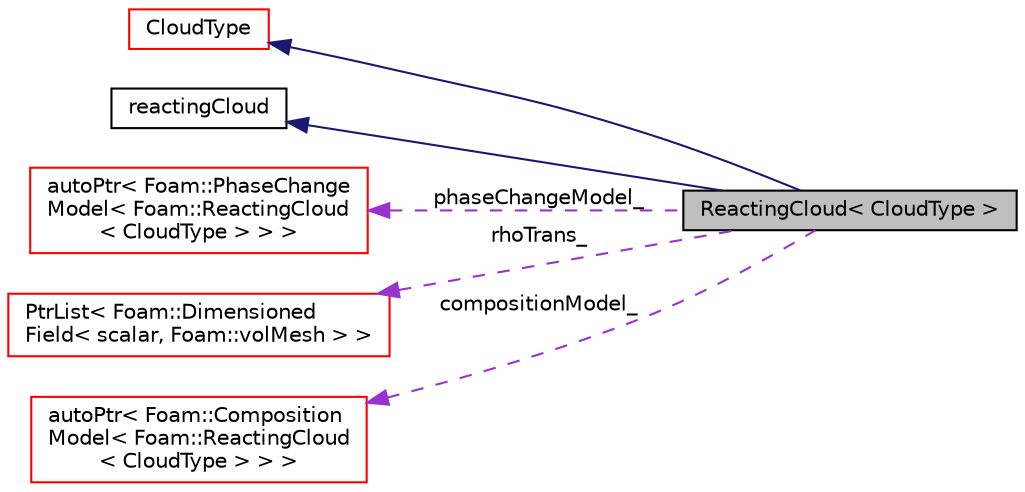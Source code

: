 digraph "ReactingCloud&lt; CloudType &gt;"
{
  bgcolor="transparent";
  edge [fontname="Helvetica",fontsize="10",labelfontname="Helvetica",labelfontsize="10"];
  node [fontname="Helvetica",fontsize="10",shape=record];
  rankdir="LR";
  Node1 [label="ReactingCloud\< CloudType \>",height=0.2,width=0.4,color="black", fillcolor="grey75", style="filled", fontcolor="black"];
  Node2 -> Node1 [dir="back",color="midnightblue",fontsize="10",style="solid",fontname="Helvetica"];
  Node2 [label="CloudType",height=0.2,width=0.4,color="red",URL="$a00591.html",tooltip="Templated base class for dsmc cloud. "];
  Node3 -> Node1 [dir="back",color="midnightblue",fontsize="10",style="solid",fontname="Helvetica"];
  Node3 [label="reactingCloud",height=0.2,width=0.4,color="black",URL="$a02138.html",tooltip="Virtual abstract base class for templated ReactingCloud. "];
  Node4 -> Node1 [dir="back",color="darkorchid3",fontsize="10",style="dashed",label=" phaseChangeModel_" ,fontname="Helvetica"];
  Node4 [label="autoPtr\< Foam::PhaseChange\lModel\< Foam::ReactingCloud\l\< CloudType \> \> \>",height=0.2,width=0.4,color="red",URL="$a00085.html"];
  Node5 -> Node1 [dir="back",color="darkorchid3",fontsize="10",style="dashed",label=" rhoTrans_" ,fontname="Helvetica"];
  Node5 [label="PtrList\< Foam::Dimensioned\lField\< scalar, Foam::volMesh \> \>",height=0.2,width=0.4,color="red",URL="$a02084.html"];
  Node6 -> Node1 [dir="back",color="darkorchid3",fontsize="10",style="dashed",label=" compositionModel_" ,fontname="Helvetica"];
  Node6 [label="autoPtr\< Foam::Composition\lModel\< Foam::ReactingCloud\l\< CloudType \> \> \>",height=0.2,width=0.4,color="red",URL="$a00085.html"];
}

